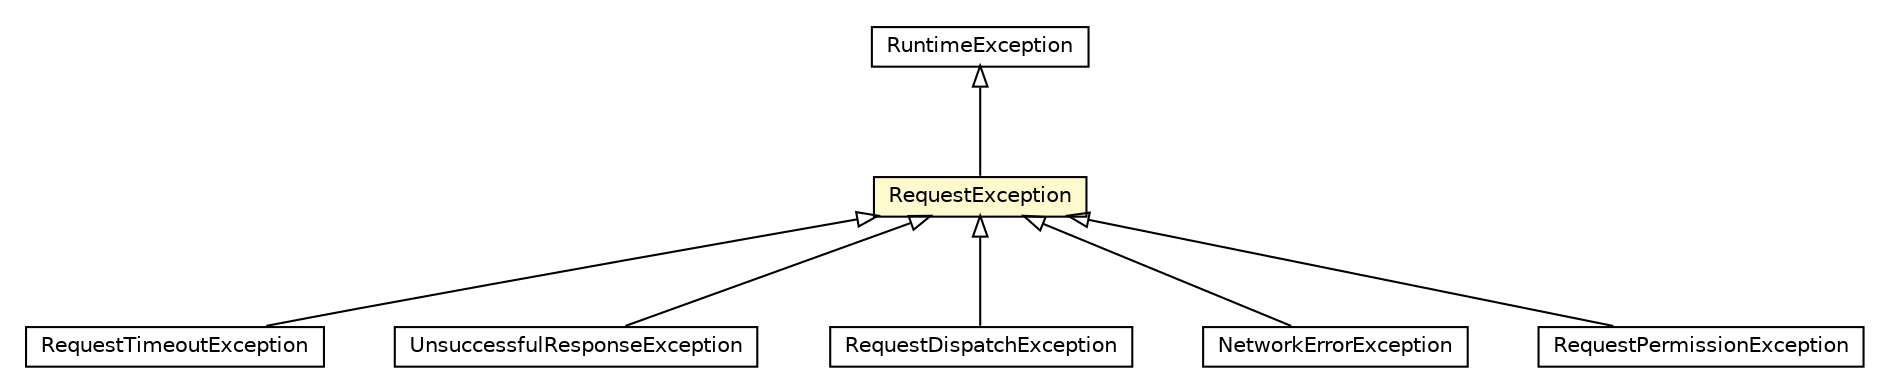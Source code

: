 #!/usr/local/bin/dot
#
# Class diagram 
# Generated by UMLGraph version R5_6-24-gf6e263 (http://www.umlgraph.org/)
#

digraph G {
	edge [fontname="Helvetica",fontsize=10,labelfontname="Helvetica",labelfontsize=10];
	node [fontname="Helvetica",fontsize=10,shape=plaintext];
	nodesep=0.25;
	ranksep=0.5;
	// io.reinert.requestor.core.RequestTimeoutException
	c38008 [label=<<table title="io.reinert.requestor.core.RequestTimeoutException" border="0" cellborder="1" cellspacing="0" cellpadding="2" port="p" href="./RequestTimeoutException.html">
		<tr><td><table border="0" cellspacing="0" cellpadding="1">
<tr><td align="center" balign="center"> RequestTimeoutException </td></tr>
		</table></td></tr>
		</table>>, URL="./RequestTimeoutException.html", fontname="Helvetica", fontcolor="black", fontsize=10.0];
	// io.reinert.requestor.core.UnsuccessfulResponseException
	c38016 [label=<<table title="io.reinert.requestor.core.UnsuccessfulResponseException" border="0" cellborder="1" cellspacing="0" cellpadding="2" port="p" href="./UnsuccessfulResponseException.html">
		<tr><td><table border="0" cellspacing="0" cellpadding="1">
<tr><td align="center" balign="center"> UnsuccessfulResponseException </td></tr>
		</table></td></tr>
		</table>>, URL="./UnsuccessfulResponseException.html", fontname="Helvetica", fontcolor="black", fontsize=10.0];
	// io.reinert.requestor.core.RequestException
	c38033 [label=<<table title="io.reinert.requestor.core.RequestException" border="0" cellborder="1" cellspacing="0" cellpadding="2" port="p" bgcolor="lemonChiffon" href="./RequestException.html">
		<tr><td><table border="0" cellspacing="0" cellpadding="1">
<tr><td align="center" balign="center"> RequestException </td></tr>
		</table></td></tr>
		</table>>, URL="./RequestException.html", fontname="Helvetica", fontcolor="black", fontsize=10.0];
	// io.reinert.requestor.core.RequestDispatchException
	c38053 [label=<<table title="io.reinert.requestor.core.RequestDispatchException" border="0" cellborder="1" cellspacing="0" cellpadding="2" port="p" href="./RequestDispatchException.html">
		<tr><td><table border="0" cellspacing="0" cellpadding="1">
<tr><td align="center" balign="center"> RequestDispatchException </td></tr>
		</table></td></tr>
		</table>>, URL="./RequestDispatchException.html", fontname="Helvetica", fontcolor="black", fontsize=10.0];
	// io.reinert.requestor.gwt.xhr.NetworkErrorException
	c38173 [label=<<table title="io.reinert.requestor.gwt.xhr.NetworkErrorException" border="0" cellborder="1" cellspacing="0" cellpadding="2" port="p" href="../gwt/xhr/NetworkErrorException.html">
		<tr><td><table border="0" cellspacing="0" cellpadding="1">
<tr><td align="center" balign="center"> NetworkErrorException </td></tr>
		</table></td></tr>
		</table>>, URL="../gwt/xhr/NetworkErrorException.html", fontname="Helvetica", fontcolor="black", fontsize=10.0];
	// io.reinert.requestor.gwt.xhr.RequestPermissionException
	c38175 [label=<<table title="io.reinert.requestor.gwt.xhr.RequestPermissionException" border="0" cellborder="1" cellspacing="0" cellpadding="2" port="p" href="../gwt/xhr/RequestPermissionException.html">
		<tr><td><table border="0" cellspacing="0" cellpadding="1">
<tr><td align="center" balign="center"> RequestPermissionException </td></tr>
		</table></td></tr>
		</table>>, URL="../gwt/xhr/RequestPermissionException.html", fontname="Helvetica", fontcolor="black", fontsize=10.0];
	//io.reinert.requestor.core.RequestTimeoutException extends io.reinert.requestor.core.RequestException
	c38033:p -> c38008:p [dir=back,arrowtail=empty];
	//io.reinert.requestor.core.UnsuccessfulResponseException extends io.reinert.requestor.core.RequestException
	c38033:p -> c38016:p [dir=back,arrowtail=empty];
	//io.reinert.requestor.core.RequestException extends java.lang.RuntimeException
	c38214:p -> c38033:p [dir=back,arrowtail=empty];
	//io.reinert.requestor.core.RequestDispatchException extends io.reinert.requestor.core.RequestException
	c38033:p -> c38053:p [dir=back,arrowtail=empty];
	//io.reinert.requestor.gwt.xhr.NetworkErrorException extends io.reinert.requestor.core.RequestException
	c38033:p -> c38173:p [dir=back,arrowtail=empty];
	//io.reinert.requestor.gwt.xhr.RequestPermissionException extends io.reinert.requestor.core.RequestException
	c38033:p -> c38175:p [dir=back,arrowtail=empty];
	// java.lang.RuntimeException
	c38214 [label=<<table title="java.lang.RuntimeException" border="0" cellborder="1" cellspacing="0" cellpadding="2" port="p" href="http://java.sun.com/j2se/1.4.2/docs/api/java/lang/RuntimeException.html">
		<tr><td><table border="0" cellspacing="0" cellpadding="1">
<tr><td align="center" balign="center"> RuntimeException </td></tr>
		</table></td></tr>
		</table>>, URL="http://java.sun.com/j2se/1.4.2/docs/api/java/lang/RuntimeException.html", fontname="Helvetica", fontcolor="black", fontsize=10.0];
}

